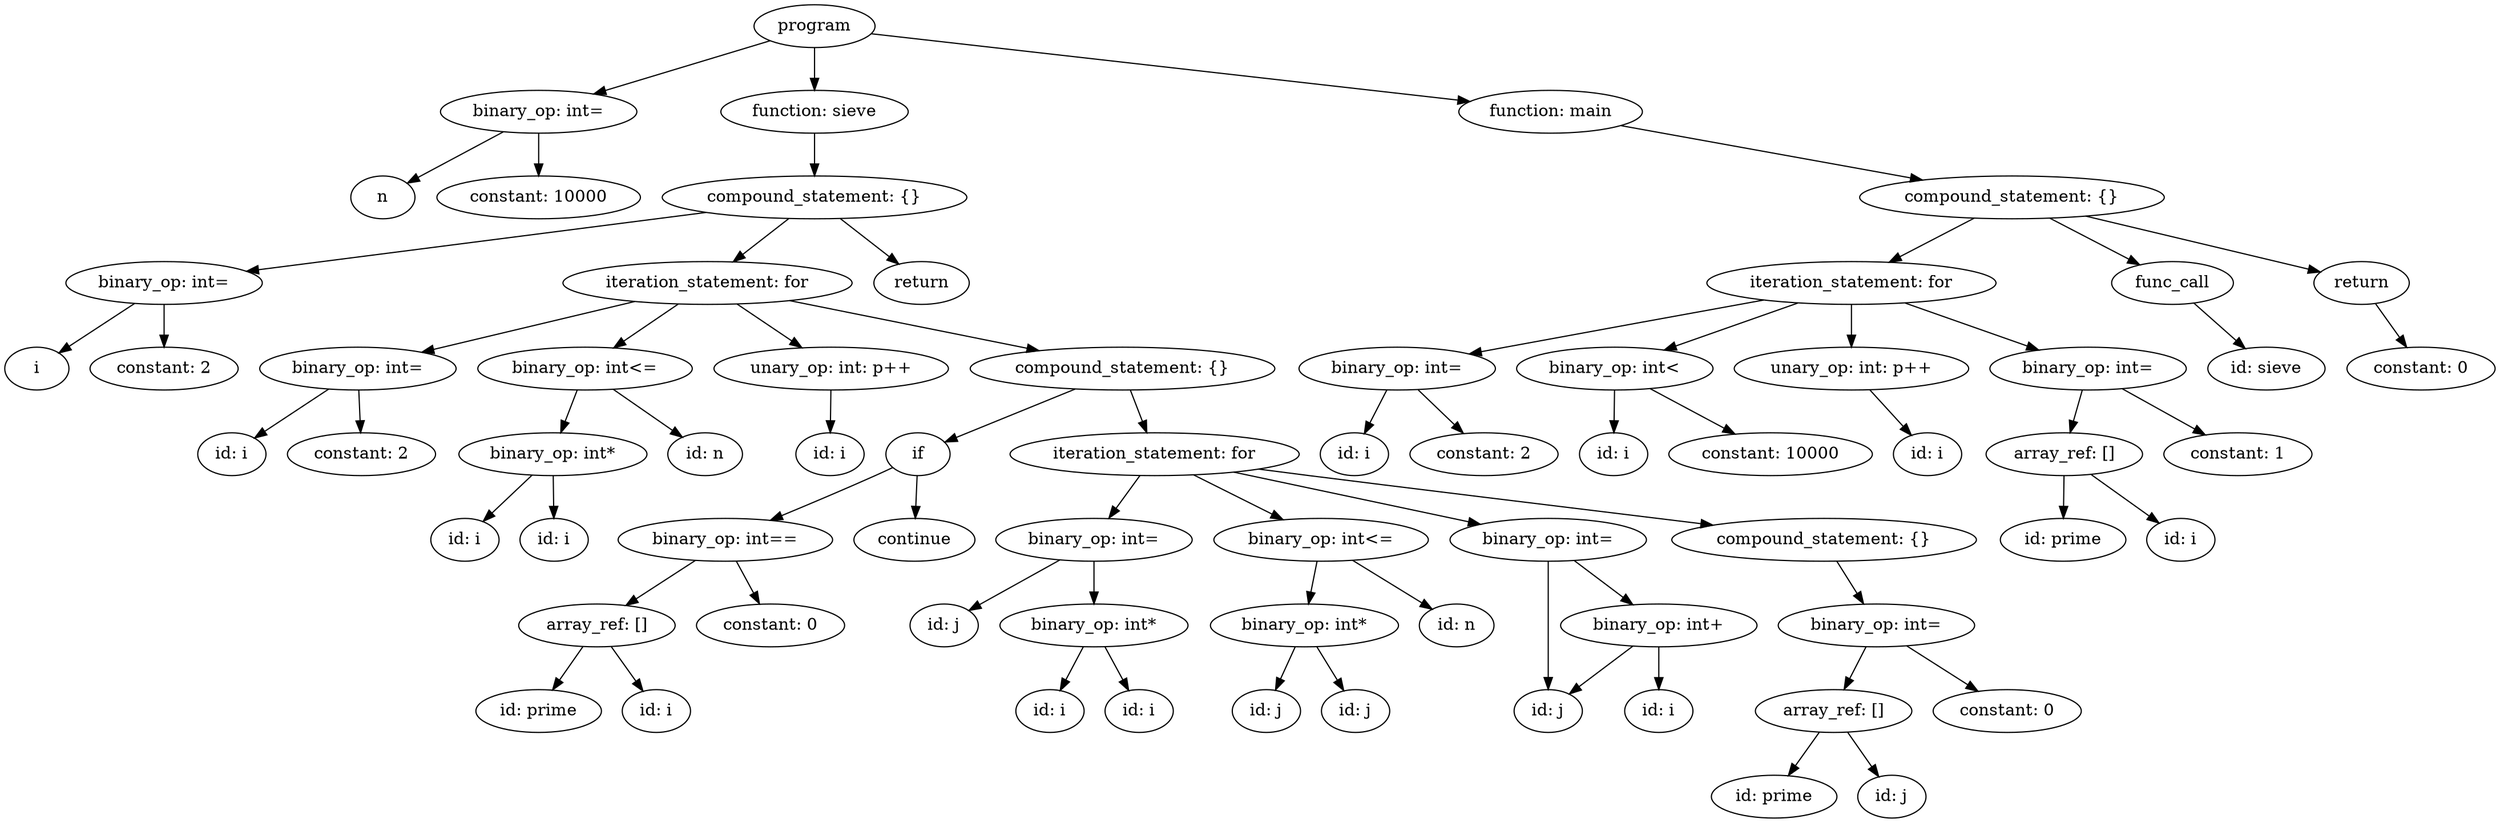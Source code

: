 strict digraph "" {
	graph [bb="0,0,1792.5,684"];
	node [label="\N"];
	88	[height=0.5,
		label=program,
		pos="566,666",
		width=1.1389];
	7	[height=0.5,
		label="binary_op: int=",
		pos="380,594",
		width=1.8234];
	88 -> 7	[pos="e,417.01,608.93 535.7,653.6 506.19,642.49 460.91,625.45 426.77,612.6"];
	61	[height=0.5,
		label="function: sieve",
		pos="566,594",
		width=1.7512];
	88 -> 61	[pos="e,566,612.1 566,647.7 566,639.98 566,630.71 566,622.11"];
	87	[height=0.5,
		label="function: main",
		pos="1008,594",
		width=1.7512];
	88 -> 87	[pos="e,954.31,603.5 604.07,658.97 680.03,646.94 851.14,619.84 944.43,605.07"];
	5	[height=0.5,
		label=n,
		pos="268,522",
		width=0.75];
	7 -> 5	[pos="e,287.13,534.96 354.87,577.29 337.4,566.38 314.11,551.82 296.04,540.53"];
	6	[height=0.5,
		label="constant: 10000",
		pos="380,522",
		width=1.8611];
	7 -> 6	[pos="e,380,540.1 380,575.7 380,567.98 380,558.71 380,550.11"];
	60	[height=0.5,
		label="compound_statement: {}",
		pos="566,522",
		width=2.7984];
	61 -> 60	[pos="e,566,540.1 566,575.7 566,567.98 566,558.71 566,550.11"];
	86	[height=0.5,
		label="compound_statement: {}",
		pos="1459,522",
		width=2.7984];
	87 -> 86	[pos="e,1385.6,534.4 1062,584.63 1139.7,572.56 1283.9,550.17 1375.5,535.96"];
	15	[height=0.5,
		label="binary_op: int=",
		pos="122,450",
		width=1.8234];
	60 -> 15	[pos="e,177.3,459.72 493.18,509.52 408.25,496.13 269.09,474.19 187.45,461.32"];
	58	[height=0.5,
		label="iteration_statement: for",
		pos="494,450",
		width=2.5998];
	60 -> 58	[pos="e,511.27,467.79 548.57,504.05 539.55,495.28 528.39,484.43 518.51,474.83"];
	59	[height=0.5,
		label=return,
		pos="638,450",
		width=0.88889];
	60 -> 59	[pos="e,622.69,465.89 583.43,504.05 592.98,494.77 604.93,483.15 615.22,473.15"];
	81	[height=0.5,
		label="iteration_statement: for",
		pos="1349,450",
		width=2.5998];
	86 -> 81	[pos="e,1375,467.55 1433.2,504.59 1418.4,495.18 1399.7,483.24 1383.6,473.02"];
	83	[height=0.5,
		label=func_call,
		pos="1569,450",
		width=1.2096];
	86 -> 83	[pos="e,1546.4,465.41 1484.8,504.59 1500.5,494.56 1520.8,481.67 1537.5,471.05"];
	85	[height=0.5,
		label=return,
		pos="1703,450",
		width=0.88889];
	86 -> 85	[pos="e,1675,459.03 1509.9,506.41 1556.2,493.12 1623.5,473.8 1665.2,461.84"];
	13	[height=0.5,
		label=i,
		pos="27,378",
		width=0.75];
	15 -> 13	[pos="e,44.48,391.88 99.966,432.76 85.854,422.37 67.483,408.83 52.706,397.94"];
	14	[height=0.5,
		label="constant: 2",
		pos="122,378",
		width=1.375];
	15 -> 14	[pos="e,122,396.1 122,431.7 122,423.98 122,414.71 122,406.11"];
	18	[height=0.5,
		label="binary_op: int=",
		pos="255,378",
		width=1.8234];
	58 -> 18	[pos="e,298.15,391.64 444.77,434.58 404.88,422.9 348.78,406.47 307.93,394.5"];
	23	[height=0.5,
		label="binary_op: int<=",
		pos="410,378",
		width=1.9861];
	58 -> 23	[pos="e,429.76,395.47 474.09,432.41 463.21,423.34 449.57,411.97 437.67,402.06"];
	25	[height=0.5,
		label="unary_op: int: p++",
		pos="578,378",
		width=2.1667];
	58 -> 25	[pos="e,558.24,395.47 513.91,432.41 524.79,423.34 538.43,411.97 550.33,402.06"];
	57	[height=0.5,
		label="compound_statement: {}",
		pos="775,378",
		width=2.7984];
	58 -> 57	[pos="e,718.85,392.99 548.85,435.34 594.72,423.91 660.29,407.57 709.03,395.43"];
	70	[height=0.5,
		label="binary_op: int=",
		pos="1038,378",
		width=1.8234];
	81 -> 70	[pos="e,1086.6,390.2 1290.1,435.92 1242.1,425.25 1172.7,409.75 1112,396 1107,394.86 1101.8,393.68 1096.6,392.49"];
	73	[height=0.5,
		label="binary_op: int<",
		pos="1187,378",
		width=1.8234];
	81 -> 73	[pos="e,1220.7,393.58 1312.6,433.29 1288.2,422.75 1256,408.81 1230.3,397.69"];
	75	[height=0.5,
		label="unary_op: int: p++",
		pos="1349,378",
		width=2.1667];
	81 -> 75	[pos="e,1349,396.1 1349,431.7 1349,423.98 1349,414.71 1349,406.11"];
	80	[height=0.5,
		label="binary_op: int=",
		pos="1511,378",
		width=1.8234];
	81 -> 80	[pos="e,1477.3,393.58 1385.4,433.29 1409.8,422.75 1442,408.81 1467.7,397.69"];
	82	[height=0.5,
		label="id: sieve",
		pos="1635,378",
		width=1.125];
	83 -> 82	[pos="e,1619.8,395.15 1584.3,432.76 1592.8,423.75 1603.5,412.39 1612.9,402.43"];
	84	[height=0.5,
		label="constant: 0",
		pos="1743,378",
		width=1.375];
	85 -> 84	[pos="e,1733.2,396.12 1712.3,432.76 1717,424.53 1722.8,414.32 1728.1,405.02"];
	16	[height=0.5,
		label="id: i",
		pos="162,306",
		width=0.75];
	18 -> 16	[pos="e,179.41,320.1 233.43,360.76 219.7,350.43 201.86,337.01 187.45,326.15"];
	17	[height=0.5,
		label="constant: 2",
		pos="257,306",
		width=1.375];
	18 -> 17	[pos="e,256.51,324.1 255.49,359.7 255.71,351.98 255.98,342.71 256.23,334.11"];
	21	[height=0.5,
		label="binary_op: int*",
		pos="394,306",
		width=1.8056];
	23 -> 21	[pos="e,397.91,324.1 406.04,359.7 404.28,351.98 402.16,342.71 400.2,334.11"];
	22	[height=0.5,
		label="id: n",
		pos="504,306",
		width=0.75];
	23 -> 22	[pos="e,486.7,319.88 431.8,360.76 445.77,350.37 463.94,336.83 478.56,325.94"];
	24	[height=0.5,
		label="id: i",
		pos="577,306",
		width=0.75];
	25 -> 24	[pos="e,577.24,324.1 577.75,359.7 577.64,351.98 577.51,342.71 577.39,334.11"];
	32	[height=0.5,
		label=if,
		pos="649,306",
		width=0.75];
	57 -> 32	[pos="e,669.03,318.13 745.78,360.76 725.35,349.42 698.2,334.33 677.85,323.03"];
	56	[height=0.5,
		label="iteration_statement: for",
		pos="831,306",
		width=2.5998];
	57 -> 56	[pos="e,817.18,324.28 788.56,360.05 795.27,351.67 803.5,341.38 810.92,332.1"];
	68	[height=0.5,
		label="id: i",
		pos="970,306",
		width=0.75];
	70 -> 68	[pos="e,984.15,321.57 1021.9,360.41 1012.7,351 1001.2,339.12 991.32,328.94"];
	69	[height=0.5,
		label="constant: 2",
		pos="1065,306",
		width=1.375];
	70 -> 69	[pos="e,1058.3,324.28 1044.5,360.05 1047.6,352.18 1051.3,342.62 1054.7,333.79"];
	71	[height=0.5,
		label="id: i",
		pos="1160,306",
		width=0.75];
	73 -> 71	[pos="e,1166.5,323.79 1180.5,360.05 1177.4,352.06 1173.6,342.33 1170.2,333.4"];
	72	[height=0.5,
		label="constant: 10000",
		pos="1272,306",
		width=1.8611];
	73 -> 72	[pos="e,1252.1,323.39 1206.7,360.76 1217.9,351.55 1232.1,339.88 1244.4,329.77"];
	74	[height=0.5,
		label="id: i",
		pos="1384,306",
		width=0.75];
	75 -> 74	[pos="e,1375.8,323.31 1357.5,360.05 1361.6,351.77 1366.7,341.62 1371.3,332.42"];
	78	[height=0.5,
		label="array_ref: []",
		pos="1483,306",
		width=1.5];
	80 -> 78	[pos="e,1489.9,324.28 1504.2,360.05 1501.1,352.18 1497.2,342.62 1493.7,333.79"];
	79	[height=0.5,
		label="constant: 1",
		pos="1605,306",
		width=1.375];
	80 -> 79	[pos="e,1584.3,322.43 1532.8,360.76 1545.6,351.2 1562.1,338.98 1576,328.61"];
	19	[height=0.5,
		label="id: i",
		pos="324,234",
		width=0.75];
	21 -> 19	[pos="e,338.57,249.57 377.41,288.41 367.91,278.91 355.88,266.88 345.65,256.65"];
	20	[height=0.5,
		label="id: i",
		pos="396,234",
		width=0.75];
	21 -> 20	[pos="e,395.51,252.1 394.49,287.7 394.71,279.98 394.98,270.71 395.23,262.11"];
	30	[height=0.5,
		label="binary_op: int==",
		pos="516,234",
		width=1.9861];
	32 -> 30	[pos="e,545.65,250.61 628.51,294.22 608.87,283.88 578.72,268.01 554.58,255.3"];
	31	[height=0.5,
		label=continue,
		pos="647,234",
		width=1.1389];
	32 -> 31	[pos="e,647.49,252.1 648.51,287.7 648.29,279.98 648.02,270.71 647.77,262.11"];
	40	[height=0.5,
		label="binary_op: int=",
		pos="772,234",
		width=1.8234];
	56 -> 40	[pos="e,786.15,251.79 816.72,288.05 809.54,279.54 800.71,269.07 792.8,259.68"];
	45	[height=0.5,
		label="binary_op: int<=",
		pos="927,234",
		width=1.9861];
	56 -> 45	[pos="e,904.74,251.23 853.75,288.41 866.52,279.1 882.61,267.37 896.46,257.27"];
	49	[height=0.5,
		label="binary_op: int=",
		pos="1084,234",
		width=1.8234];
	56 -> 49	[pos="e,1039.6,247.27 882.2,290.83 925.06,278.97 986.07,262.1 1029.8,250.01"];
	55	[height=0.5,
		label="compound_statement: {}",
		pos="1271,234",
		width=2.7984];
	56 -> 55	[pos="e,1197.7,246.37 899.41,293.63 910.95,291.74 922.82,289.8 934,288 1020.3,274.08 1119.2,258.59 1187.4,247.96"];
	76	[height=0.5,
		label="id: prime",
		pos="1435,234",
		width=1.2096];
	78 -> 76	[pos="e,1446.5,251.79 1471.4,288.05 1465.7,279.71 1458.7,269.49 1452.3,260.25"];
	77	[height=0.5,
		label="id: i",
		pos="1524,234",
		width=0.75];
	78 -> 77	[pos="e,1514.4,251.31 1492.9,288.05 1497.8,279.68 1503.8,269.4 1509.3,260.13"];
	28	[height=0.5,
		label="array_ref: []",
		pos="419,162",
		width=1.5];
	30 -> 28	[pos="e,440.71,178.67 493.5,216.76 480.22,207.18 463.23,194.92 448.84,184.53"];
	29	[height=0.5,
		label="constant: 0",
		pos="541,162",
		width=1.375];
	30 -> 29	[pos="e,534.83,180.28 522.05,216.05 524.87,208.18 528.28,198.62 531.43,189.79"];
	36	[height=0.5,
		label="id: j",
		pos="661,162",
		width=0.75];
	40 -> 36	[pos="e,679.96,174.96 747.09,217.29 729.78,206.38 706.7,191.82 688.79,180.53"];
	39	[height=0.5,
		label="binary_op: int*",
		pos="771,162",
		width=1.8056];
	40 -> 39	[pos="e,771.24,180.1 771.75,215.7 771.64,207.98 771.51,198.71 771.39,190.11"];
	43	[height=0.5,
		label="binary_op: int*",
		pos="919,162",
		width=1.8056];
	45 -> 43	[pos="e,920.95,180.1 925.02,215.7 924.14,207.98 923.08,198.71 922.1,190.11"];
	44	[height=0.5,
		label="id: n",
		pos="1029,162",
		width=0.75];
	45 -> 44	[pos="e,1010.8,175.5 950.4,216.94 965.88,206.31 986.22,192.36 1002.3,181.3"];
	46	[height=0.5,
		label="id: j",
		pos="1095,90",
		width=0.75];
	49 -> 46	[pos="e,1093.7,108.19 1085.3,215.87 1087.2,191.67 1090.6,147.21 1092.9,118.39"];
	48	[height=0.5,
		label="binary_op: int+",
		pos="1178,162",
		width=1.8234];
	49 -> 48	[pos="e,1156.3,179.15 1105.8,216.76 1118.4,207.4 1134.4,195.49 1148.1,185.26"];
	54	[height=0.5,
		label="binary_op: int=",
		pos="1327,162",
		width=1.8234];
	55 -> 54	[pos="e,1313.6,179.79 1284.6,216.05 1291.4,207.54 1299.7,197.07 1307.3,187.68"];
	26	[height=0.5,
		label="id: prime",
		pos="375,90",
		width=1.2096];
	28 -> 26	[pos="e,385.55,107.79 408.35,144.05 403.16,135.8 396.81,125.7 391.05,116.54"];
	27	[height=0.5,
		label="id: i",
		pos="464,90",
		width=0.75];
	28 -> 27	[pos="e,453.82,106.83 429.89,144.05 435.41,135.47 442.22,124.89 448.29,115.44"];
	37	[height=0.5,
		label="id: i",
		pos="735,90",
		width=0.75];
	39 -> 37	[pos="e,743.39,107.31 762.29,144.05 758.02,135.77 752.8,125.62 748.08,116.42"];
	38	[height=0.5,
		label="id: i",
		pos="807,90",
		width=0.75];
	39 -> 38	[pos="e,798.61,107.31 779.71,144.05 783.98,135.77 789.2,125.62 793.92,116.42"];
	41	[height=0.5,
		label="id: j",
		pos="917,90",
		width=0.75];
	43 -> 41	[pos="e,917.49,108.1 918.51,143.7 918.29,135.98 918.02,126.71 917.77,118.11"];
	42	[height=0.5,
		label="id: j",
		pos="989,90",
		width=0.75];
	43 -> 42	[pos="e,974.43,105.57 935.59,144.41 945.09,134.91 957.12,122.88 967.35,112.65"];
	48 -> 46	[pos="e,1111.1,104.56 1158.7,144.76 1146.9,134.76 1131.6,121.85 1118.9,111.19"];
	47	[height=0.5,
		label="id: i",
		pos="1178,90",
		width=0.75];
	48 -> 47	[pos="e,1178,108.1 1178,143.7 1178,135.98 1178,126.71 1178,118.11"];
	52	[height=0.5,
		label="array_ref: []",
		pos="1302,90",
		width=1.5];
	54 -> 52	[pos="e,1308.2,108.28 1320.9,144.05 1318.1,136.18 1314.7,126.62 1311.6,117.79"];
	53	[height=0.5,
		label="constant: 0",
		pos="1424,90",
		width=1.375];
	54 -> 53	[pos="e,1402.6,106.43 1349.5,144.76 1362.9,135.11 1380,122.75 1394.5,112.31"];
	50	[height=0.5,
		label="id: prime",
		pos="1257,18",
		width=1.2096];
	52 -> 50	[pos="e,1267.8,35.789 1291.1,72.055 1285.7,63.715 1279.2,53.491 1273.2,44.252"];
	51	[height=0.5,
		label="id: j",
		pos="1346,18",
		width=0.75];
	52 -> 51	[pos="e,1336.1,34.829 1312.7,72.055 1318,63.469 1324.7,52.888 1330.6,43.439"];
}
